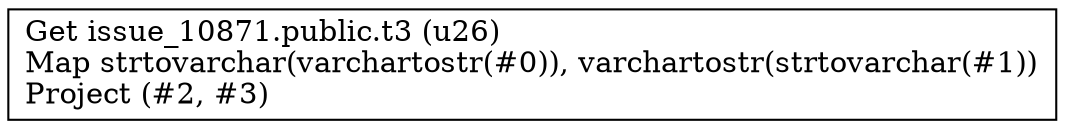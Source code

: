 digraph G {
    node0 [shape = record, label="Get issue_10871.public.t3 (u26)\lMap strtovarchar(varchartostr(#0)), varchartostr(strtovarchar(#1))\lProject (#2, #3)\l"]
}
